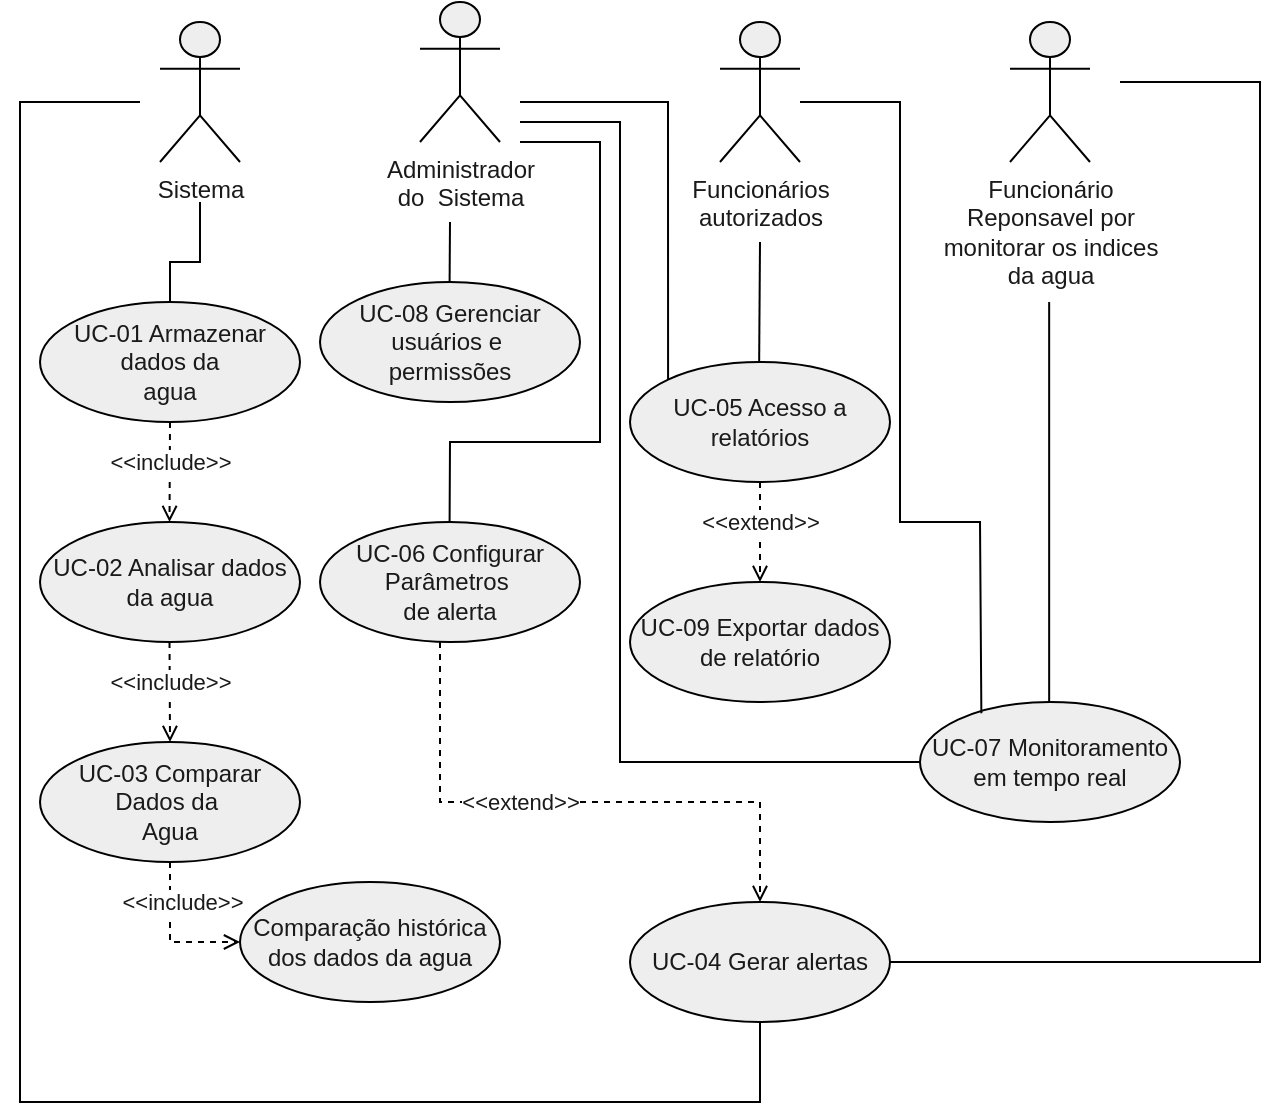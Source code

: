 <mxfile version="22.0.8" type="github">
  <diagram name="Página-1" id="9B0xEWgJ4CP_nM2nFrGb">
    <mxGraphModel dx="1393" dy="758" grid="1" gridSize="10" guides="1" tooltips="1" connect="1" arrows="1" fold="1" page="1" pageScale="1" pageWidth="827" pageHeight="1169" background="#FFFFFF" math="0" shadow="0">
      <root>
        <mxCell id="0" />
        <mxCell id="1" parent="0" />
        <mxCell id="NdNZyj0C2RJTClBXIHfg-4" value="Sistema&lt;br&gt;" style="shape=umlActor;verticalLabelPosition=bottom;verticalAlign=top;html=1;outlineConnect=0;strokeColor=#000000;fontColor=#1A1A1A;fillColor=#EEEEEE;" parent="1" vertex="1">
          <mxGeometry x="120" y="140" width="40" height="70" as="geometry" />
        </mxCell>
        <mxCell id="NdNZyj0C2RJTClBXIHfg-5" value="Funcionário&lt;br&gt;Reponsavel por&lt;br&gt;monitorar os indices&lt;br&gt;da agua" style="shape=umlActor;verticalLabelPosition=bottom;verticalAlign=top;html=1;outlineConnect=0;strokeColor=#000000;fontColor=#1A1A1A;fillColor=#EEEEEE;" parent="1" vertex="1">
          <mxGeometry x="545" y="140" width="40" height="70" as="geometry" />
        </mxCell>
        <mxCell id="NdNZyj0C2RJTClBXIHfg-6" value="Administrador&lt;br&gt;do&amp;nbsp; Sistema" style="shape=umlActor;verticalLabelPosition=bottom;verticalAlign=top;html=1;outlineConnect=0;strokeColor=#000000;fontColor=#1A1A1A;fillColor=#EEEEEE;" parent="1" vertex="1">
          <mxGeometry x="250" y="130" width="40" height="70" as="geometry" />
        </mxCell>
        <mxCell id="NdNZyj0C2RJTClBXIHfg-7" value="Funcionários&lt;br&gt;autorizados" style="shape=umlActor;verticalLabelPosition=bottom;verticalAlign=top;html=1;outlineConnect=0;strokeColor=#000000;fontColor=#1A1A1A;fillColor=#EEEEEE;" parent="1" vertex="1">
          <mxGeometry x="400" y="140" width="40" height="70" as="geometry" />
        </mxCell>
        <mxCell id="NdNZyj0C2RJTClBXIHfg-13" value="UC-02 Analisar dados da agua" style="ellipse;whiteSpace=wrap;html=1;strokeColor=#000000;fontColor=#1A1A1A;fillColor=#EEEEEE;" parent="1" vertex="1">
          <mxGeometry x="60" y="390" width="130" height="60" as="geometry" />
        </mxCell>
        <mxCell id="NdNZyj0C2RJTClBXIHfg-14" value="UC-01 Armazenar dados da&lt;br&gt;agua" style="ellipse;whiteSpace=wrap;html=1;strokeColor=#000000;fontColor=#1A1A1A;fillColor=#EEEEEE;" parent="1" vertex="1">
          <mxGeometry x="60" y="280" width="130" height="60" as="geometry" />
        </mxCell>
        <mxCell id="NdNZyj0C2RJTClBXIHfg-18" value="" style="endArrow=none;html=1;rounded=0;strokeColor=#000000;fontColor=#FFFFFF;exitX=0.5;exitY=0;exitDx=0;exitDy=0;" parent="1" source="NdNZyj0C2RJTClBXIHfg-14" edge="1">
          <mxGeometry width="50" height="50" relative="1" as="geometry">
            <mxPoint x="125" y="290" as="sourcePoint" />
            <mxPoint x="140" y="230" as="targetPoint" />
            <Array as="points">
              <mxPoint x="125" y="260" />
              <mxPoint x="140" y="260" />
            </Array>
          </mxGeometry>
        </mxCell>
        <mxCell id="NdNZyj0C2RJTClBXIHfg-21" value="" style="endArrow=none;html=1;rounded=0;strokeColor=#000000;fontColor=#FFFFFF;" parent="1" edge="1">
          <mxGeometry width="50" height="50" relative="1" as="geometry">
            <mxPoint x="264.8" y="270" as="sourcePoint" />
            <mxPoint x="265" y="240" as="targetPoint" />
          </mxGeometry>
        </mxCell>
        <mxCell id="NdNZyj0C2RJTClBXIHfg-22" value="" style="endArrow=none;html=1;rounded=0;strokeColor=#000000;fontColor=#FFFFFF;" parent="1" edge="1">
          <mxGeometry width="50" height="50" relative="1" as="geometry">
            <mxPoint x="419.58" y="310" as="sourcePoint" />
            <mxPoint x="420" y="250" as="targetPoint" />
          </mxGeometry>
        </mxCell>
        <mxCell id="NdNZyj0C2RJTClBXIHfg-25" value="" style="endArrow=none;html=1;rounded=0;strokeColor=#000000;fontColor=#FFFFFF;" parent="1" edge="1">
          <mxGeometry width="50" height="50" relative="1" as="geometry">
            <mxPoint x="264.8" y="390" as="sourcePoint" />
            <mxPoint x="300" y="200" as="targetPoint" />
            <Array as="points">
              <mxPoint x="265" y="350" />
              <mxPoint x="340" y="350" />
              <mxPoint x="340" y="200" />
            </Array>
          </mxGeometry>
        </mxCell>
        <mxCell id="NdNZyj0C2RJTClBXIHfg-27" value="" style="endArrow=none;html=1;rounded=0;strokeColor=#000000;fontColor=#FFFFFF;" parent="1" edge="1">
          <mxGeometry width="50" height="50" relative="1" as="geometry">
            <mxPoint x="564.58" y="480" as="sourcePoint" />
            <mxPoint x="564.58" y="280" as="targetPoint" />
          </mxGeometry>
        </mxCell>
        <mxCell id="NdNZyj0C2RJTClBXIHfg-29" value="" style="endArrow=none;html=1;rounded=0;strokeColor=#000000;fontColor=#FFFFFF;entryX=1;entryY=0.5;entryDx=0;entryDy=0;" parent="1" target="NdNZyj0C2RJTClBXIHfg-36" edge="1">
          <mxGeometry width="50" height="50" relative="1" as="geometry">
            <mxPoint x="600" y="170" as="sourcePoint" />
            <mxPoint x="670" y="610.69" as="targetPoint" />
            <Array as="points">
              <mxPoint x="670" y="170" />
              <mxPoint x="670" y="610" />
            </Array>
          </mxGeometry>
        </mxCell>
        <mxCell id="NdNZyj0C2RJTClBXIHfg-31" value="UC-03 Comparar Dados da&amp;nbsp;&lt;br&gt;Agua" style="ellipse;whiteSpace=wrap;html=1;strokeColor=#000000;fontColor=#1A1A1A;fillColor=#EEEEEE;" parent="1" vertex="1">
          <mxGeometry x="60" y="500" width="130" height="60" as="geometry" />
        </mxCell>
        <mxCell id="NdNZyj0C2RJTClBXIHfg-35" value="UC-07 Monitoramento em tempo real" style="ellipse;whiteSpace=wrap;html=1;strokeColor=#000000;fontColor=#1A1A1A;fillColor=#EEEEEE;" parent="1" vertex="1">
          <mxGeometry x="500" y="480" width="130" height="60" as="geometry" />
        </mxCell>
        <mxCell id="NdNZyj0C2RJTClBXIHfg-36" value="UC-04 Gerar alertas" style="ellipse;whiteSpace=wrap;html=1;strokeColor=#000000;fontColor=#1A1A1A;fillColor=#EEEEEE;" parent="1" vertex="1">
          <mxGeometry x="355" y="580" width="130" height="60" as="geometry" />
        </mxCell>
        <mxCell id="NdNZyj0C2RJTClBXIHfg-37" value="UC-06 Configurar Parâmetros&amp;nbsp;&lt;br&gt;de alerta" style="ellipse;whiteSpace=wrap;html=1;strokeColor=#000000;fontColor=#1A1A1A;fillColor=#EEEEEE;" parent="1" vertex="1">
          <mxGeometry x="200" y="390" width="130" height="60" as="geometry" />
        </mxCell>
        <mxCell id="NdNZyj0C2RJTClBXIHfg-38" value="UC-08 Gerenciar usuários e&amp;nbsp;&lt;br&gt;permissões" style="ellipse;whiteSpace=wrap;html=1;strokeColor=#000000;fontColor=#1A1A1A;fillColor=#EEEEEE;" parent="1" vertex="1">
          <mxGeometry x="200" y="270" width="130" height="60" as="geometry" />
        </mxCell>
        <mxCell id="NdNZyj0C2RJTClBXIHfg-39" value="UC-05 Acesso a relatórios" style="ellipse;whiteSpace=wrap;html=1;strokeColor=#000000;fontColor=#1A1A1A;fillColor=#EEEEEE;" parent="1" vertex="1">
          <mxGeometry x="355" y="310" width="130" height="60" as="geometry" />
        </mxCell>
        <mxCell id="NdNZyj0C2RJTClBXIHfg-40" value="UC-09 Exportar dados de relatório" style="ellipse;whiteSpace=wrap;html=1;strokeColor=#000000;fontColor=#1A1A1A;fillColor=#EEEEEE;" parent="1" vertex="1">
          <mxGeometry x="355" y="420" width="130" height="60" as="geometry" />
        </mxCell>
        <mxCell id="NdNZyj0C2RJTClBXIHfg-41" value="Comparação histórica dos dados da agua" style="ellipse;whiteSpace=wrap;html=1;strokeColor=#000000;fontColor=#1A1A1A;fillColor=#EEEEEE;" parent="1" vertex="1">
          <mxGeometry x="160" y="570" width="130" height="60" as="geometry" />
        </mxCell>
        <mxCell id="NdNZyj0C2RJTClBXIHfg-42" value="" style="endArrow=none;html=1;rounded=0;strokeColor=#000000;fontColor=#FFFFFF;entryX=0.5;entryY=1;entryDx=0;entryDy=0;" parent="1" target="NdNZyj0C2RJTClBXIHfg-36" edge="1">
          <mxGeometry width="50" height="50" relative="1" as="geometry">
            <mxPoint x="110" y="180" as="sourcePoint" />
            <mxPoint x="420" y="680" as="targetPoint" />
            <Array as="points">
              <mxPoint x="50" y="180" />
              <mxPoint x="50" y="680" />
              <mxPoint x="420" y="680" />
            </Array>
          </mxGeometry>
        </mxCell>
        <mxCell id="NdNZyj0C2RJTClBXIHfg-43" value="" style="endArrow=none;html=1;rounded=0;strokeColor=#000000;fontColor=#FFFFFF;exitX=0;exitY=0.5;exitDx=0;exitDy=0;" parent="1" source="NdNZyj0C2RJTClBXIHfg-35" edge="1">
          <mxGeometry width="50" height="50" relative="1" as="geometry">
            <mxPoint x="340" y="500" as="sourcePoint" />
            <mxPoint x="300" y="190" as="targetPoint" />
            <Array as="points">
              <mxPoint x="350" y="510" />
              <mxPoint x="350" y="190" />
            </Array>
          </mxGeometry>
        </mxCell>
        <mxCell id="NdNZyj0C2RJTClBXIHfg-44" value="" style="endArrow=none;html=1;rounded=0;strokeColor=#000000;fontColor=#FFFFFF;exitX=0.236;exitY=0.094;exitDx=0;exitDy=0;exitPerimeter=0;" parent="1" source="NdNZyj0C2RJTClBXIHfg-35" edge="1">
          <mxGeometry width="50" height="50" relative="1" as="geometry">
            <mxPoint x="650" y="510" as="sourcePoint" />
            <mxPoint x="440" y="180" as="targetPoint" />
            <Array as="points">
              <mxPoint x="530" y="390" />
              <mxPoint x="490" y="390" />
              <mxPoint x="490" y="180" />
            </Array>
          </mxGeometry>
        </mxCell>
        <mxCell id="NdNZyj0C2RJTClBXIHfg-47" value="" style="endArrow=none;html=1;rounded=0;strokeColor=#000000;fontColor=#FFFFFF;exitX=0;exitY=0;exitDx=0;exitDy=0;" parent="1" source="NdNZyj0C2RJTClBXIHfg-39" edge="1">
          <mxGeometry width="50" height="50" relative="1" as="geometry">
            <mxPoint x="300" y="240" as="sourcePoint" />
            <mxPoint x="300" y="180" as="targetPoint" />
            <Array as="points">
              <mxPoint x="374" y="180" />
            </Array>
          </mxGeometry>
        </mxCell>
        <mxCell id="NdNZyj0C2RJTClBXIHfg-52" value="" style="endArrow=none;dashed=1;html=1;dashPattern=1 3;strokeWidth=2;rounded=0;strokeColor=none;fontColor=#FFFFFF;" parent="1" edge="1">
          <mxGeometry width="50" height="50" relative="1" as="geometry">
            <mxPoint x="40" y="260" as="sourcePoint" />
            <mxPoint x="40" y="210" as="targetPoint" />
          </mxGeometry>
        </mxCell>
        <mxCell id="NdNZyj0C2RJTClBXIHfg-53" value="" style="endArrow=none;dashed=1;html=1;dashPattern=1 3;strokeWidth=2;rounded=0;strokeColor=none;fontColor=#FFFFFF;" parent="1" edge="1">
          <mxGeometry width="50" height="50" relative="1" as="geometry">
            <mxPoint x="680" y="280" as="sourcePoint" />
            <mxPoint x="680" y="230" as="targetPoint" />
          </mxGeometry>
        </mxCell>
        <mxCell id="NdNZyj0C2RJTClBXIHfg-55" value="" style="endArrow=open;html=1;rounded=0;strokeColor=#000000;fontColor=#FFFFFF;dashed=1;exitX=0.5;exitY=1;exitDx=0;exitDy=0;entryX=0.5;entryY=0;entryDx=0;entryDy=0;endFill=0;" parent="1" source="NdNZyj0C2RJTClBXIHfg-39" target="NdNZyj0C2RJTClBXIHfg-40" edge="1">
          <mxGeometry width="50" height="50" relative="1" as="geometry">
            <mxPoint x="420" y="380" as="sourcePoint" />
            <mxPoint x="419.58" y="410" as="targetPoint" />
          </mxGeometry>
        </mxCell>
        <mxCell id="NdNZyj0C2RJTClBXIHfg-56" value="&amp;lt;&amp;lt;extend&amp;gt;&amp;gt;" style="edgeLabel;html=1;align=center;verticalAlign=middle;resizable=0;points=[];fontColor=#1A1A1A;" parent="NdNZyj0C2RJTClBXIHfg-55" vertex="1" connectable="0">
          <mxGeometry x="0.224" relative="1" as="geometry">
            <mxPoint y="-11" as="offset" />
          </mxGeometry>
        </mxCell>
        <mxCell id="NdNZyj0C2RJTClBXIHfg-57" value="" style="endArrow=open;html=1;rounded=0;strokeColor=#000000;fontColor=#FFFFFF;dashed=1;exitX=0.5;exitY=1;exitDx=0;exitDy=0;entryX=0.5;entryY=0;entryDx=0;entryDy=0;endFill=0;" parent="1" target="NdNZyj0C2RJTClBXIHfg-36" edge="1">
          <mxGeometry width="50" height="50" relative="1" as="geometry">
            <mxPoint x="260" y="450" as="sourcePoint" />
            <mxPoint x="430" y="580" as="targetPoint" />
            <Array as="points">
              <mxPoint x="260" y="530" />
              <mxPoint x="420" y="530" />
            </Array>
          </mxGeometry>
        </mxCell>
        <mxCell id="NdNZyj0C2RJTClBXIHfg-58" value="&amp;lt;&amp;lt;extend&amp;gt;&amp;gt;" style="edgeLabel;html=1;align=center;verticalAlign=middle;resizable=0;points=[];fontColor=#1A1A1A;" parent="NdNZyj0C2RJTClBXIHfg-57" vertex="1" connectable="0">
          <mxGeometry x="0.224" relative="1" as="geometry">
            <mxPoint x="-58" as="offset" />
          </mxGeometry>
        </mxCell>
        <mxCell id="NdNZyj0C2RJTClBXIHfg-59" value="" style="endArrow=open;html=1;rounded=0;strokeColor=#000000;fontColor=#FFFFFF;dashed=1;entryX=0;entryY=0.5;entryDx=0;entryDy=0;endFill=0;" parent="1" target="NdNZyj0C2RJTClBXIHfg-41" edge="1">
          <mxGeometry width="50" height="50" relative="1" as="geometry">
            <mxPoint x="125" y="560" as="sourcePoint" />
            <mxPoint x="124.76" y="600" as="targetPoint" />
            <Array as="points">
              <mxPoint x="125" y="600" />
            </Array>
          </mxGeometry>
        </mxCell>
        <mxCell id="NdNZyj0C2RJTClBXIHfg-60" value="&amp;lt;&amp;lt;include&amp;gt;&amp;gt;" style="edgeLabel;html=1;align=center;verticalAlign=middle;resizable=0;points=[];fontColor=#1A1A1A;" parent="NdNZyj0C2RJTClBXIHfg-59" vertex="1" connectable="0">
          <mxGeometry x="0.224" relative="1" as="geometry">
            <mxPoint y="-20" as="offset" />
          </mxGeometry>
        </mxCell>
        <mxCell id="NdNZyj0C2RJTClBXIHfg-61" value="" style="endArrow=open;html=1;rounded=0;strokeColor=#000000;fontColor=#FFFFFF;dashed=1;exitX=0.5;exitY=1;exitDx=0;exitDy=0;entryX=0.5;entryY=0;entryDx=0;entryDy=0;endFill=0;" parent="1" target="NdNZyj0C2RJTClBXIHfg-31" edge="1">
          <mxGeometry width="50" height="50" relative="1" as="geometry">
            <mxPoint x="124.76" y="450" as="sourcePoint" />
            <mxPoint x="124.76" y="500" as="targetPoint" />
          </mxGeometry>
        </mxCell>
        <mxCell id="NdNZyj0C2RJTClBXIHfg-62" value="&amp;lt;&amp;lt;include&amp;gt;&amp;gt;" style="edgeLabel;html=1;align=center;verticalAlign=middle;resizable=0;points=[];fontColor=#1A1A1A;" parent="NdNZyj0C2RJTClBXIHfg-61" vertex="1" connectable="0">
          <mxGeometry x="0.224" relative="1" as="geometry">
            <mxPoint y="-11" as="offset" />
          </mxGeometry>
        </mxCell>
        <mxCell id="NdNZyj0C2RJTClBXIHfg-63" value="" style="endArrow=open;html=1;rounded=0;strokeColor=#000000;fontColor=#FFFFFF;dashed=1;exitX=0.5;exitY=1;exitDx=0;exitDy=0;entryX=0.5;entryY=0;entryDx=0;entryDy=0;endFill=0;" parent="1" source="NdNZyj0C2RJTClBXIHfg-14" edge="1">
          <mxGeometry width="50" height="50" relative="1" as="geometry">
            <mxPoint x="124.76" y="340" as="sourcePoint" />
            <mxPoint x="124.76" y="390" as="targetPoint" />
          </mxGeometry>
        </mxCell>
        <mxCell id="NdNZyj0C2RJTClBXIHfg-64" value="&amp;lt;&amp;lt;include&amp;gt;&amp;gt;" style="edgeLabel;html=1;align=center;verticalAlign=middle;resizable=0;points=[];fontColor=#1A1A1A;" parent="NdNZyj0C2RJTClBXIHfg-63" vertex="1" connectable="0">
          <mxGeometry x="0.224" relative="1" as="geometry">
            <mxPoint y="-11" as="offset" />
          </mxGeometry>
        </mxCell>
      </root>
    </mxGraphModel>
  </diagram>
</mxfile>
